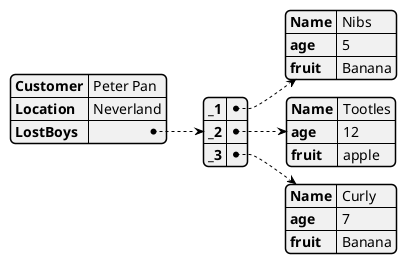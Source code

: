 @startjson SampleJsonFieldGroup
{
	"Customer" :"Peter Pan",
	"Location" : "Neverland",
	"LostBoys" : {
		"_1" : {
			"Name" : "Nibs",
			"age" : 5,
			"fruit" : "Banana"
		},
		"_2" : {
			"Name" : "Tootles",
			"age" : 12,
			"fruit" : "apple" 
		},
		"_3" : {
			"Name" : "Curly",
			"age" : 7,
			"fruit" : "Banana" 
		}  
	}
}
@endjson